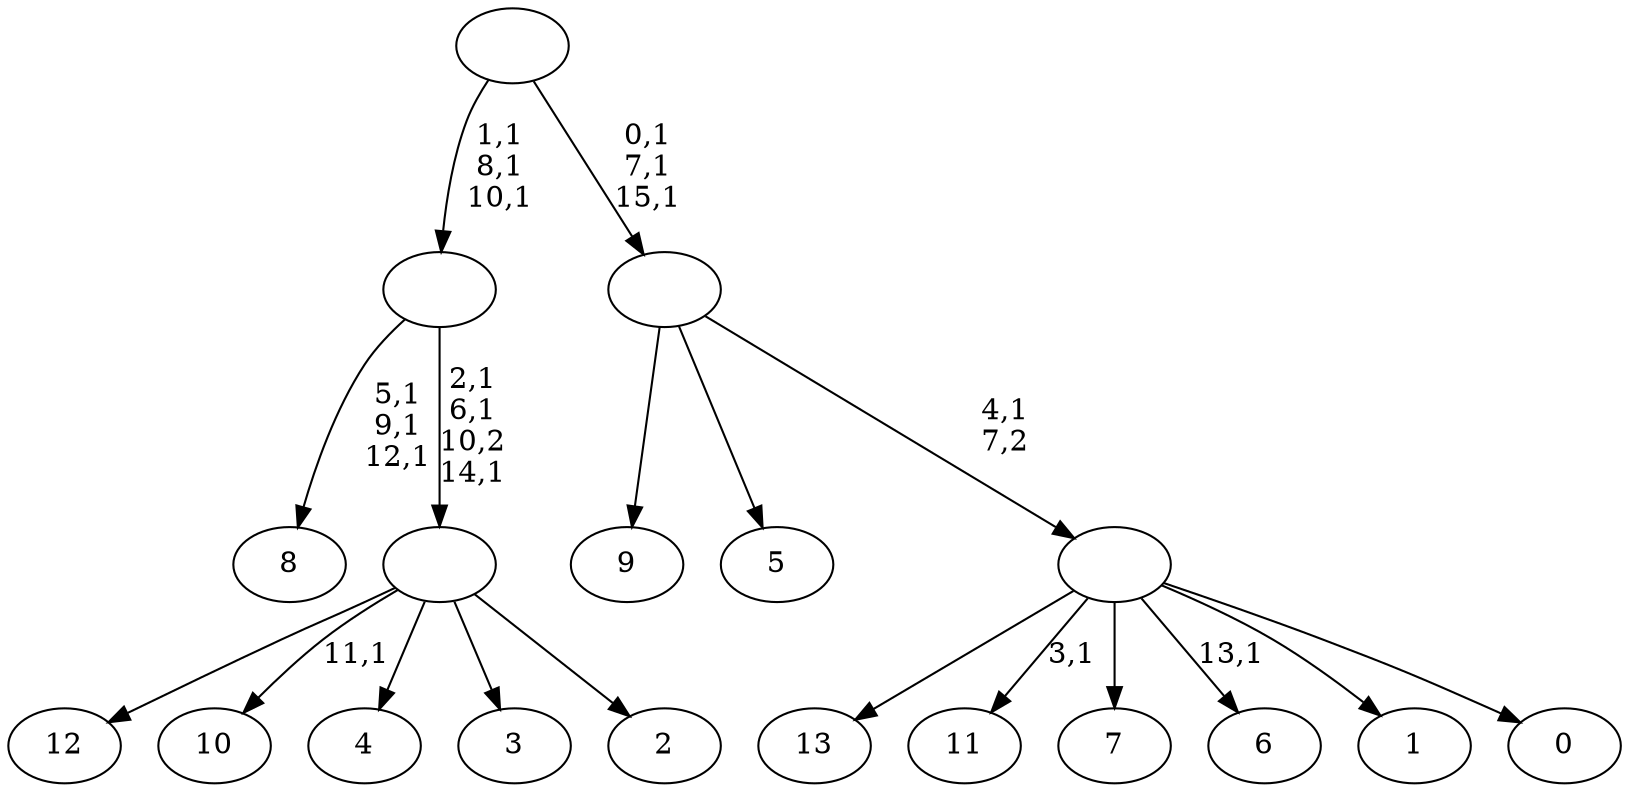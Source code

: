 digraph T {
	30 [label="13"]
	29 [label="12"]
	28 [label="11"]
	26 [label="10"]
	24 [label="9"]
	23 [label="8"]
	19 [label="7"]
	18 [label="6"]
	16 [label="5"]
	15 [label="4"]
	14 [label="3"]
	13 [label="2"]
	12 [label=""]
	9 [label=""]
	6 [label="1"]
	5 [label="0"]
	4 [label=""]
	3 [label=""]
	0 [label=""]
	12 -> 26 [label="11,1"]
	12 -> 29 [label=""]
	12 -> 15 [label=""]
	12 -> 14 [label=""]
	12 -> 13 [label=""]
	9 -> 12 [label="2,1\n6,1\n10,2\n14,1"]
	9 -> 23 [label="5,1\n9,1\n12,1"]
	4 -> 18 [label="13,1"]
	4 -> 28 [label="3,1"]
	4 -> 30 [label=""]
	4 -> 19 [label=""]
	4 -> 6 [label=""]
	4 -> 5 [label=""]
	3 -> 24 [label=""]
	3 -> 16 [label=""]
	3 -> 4 [label="4,1\n7,2"]
	0 -> 3 [label="0,1\n7,1\n15,1"]
	0 -> 9 [label="1,1\n8,1\n10,1"]
}
